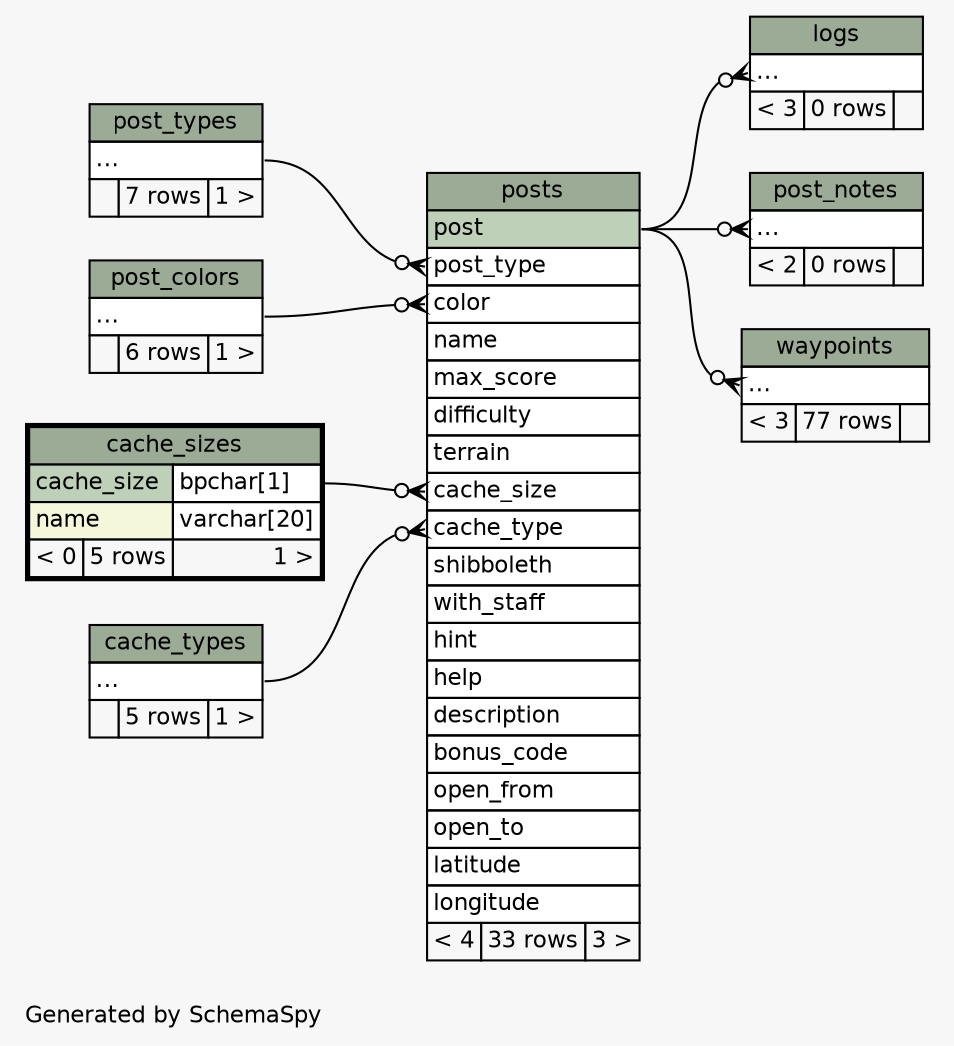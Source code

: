 // dot 2.40.1 on Linux 4.11.5-gentoo
// SchemaSpy rev 590
digraph "twoDegreesRelationshipsDiagram" {
  graph [
    rankdir="RL"
    bgcolor="#f7f7f7"
    label="\nGenerated by SchemaSpy"
    labeljust="l"
    nodesep="0.18"
    ranksep="0.46"
    fontname="Helvetica"
    fontsize="11"
  ];
  node [
    fontname="Helvetica"
    fontsize="11"
    shape="plaintext"
  ];
  edge [
    arrowsize="0.8"
  ];
  "logs":"elipses":w -> "posts":"post":e [arrowhead=none dir=back arrowtail=crowodot];
  "post_notes":"elipses":w -> "posts":"post":e [arrowhead=none dir=back arrowtail=crowodot];
  "posts":"cache_size":w -> "cache_sizes":"cache_size.type":e [arrowhead=none dir=back arrowtail=crowodot];
  "posts":"cache_type":w -> "cache_types":"elipses":e [arrowhead=none dir=back arrowtail=crowodot];
  "posts":"color":w -> "post_colors":"elipses":e [arrowhead=none dir=back arrowtail=crowodot];
  "posts":"post_type":w -> "post_types":"elipses":e [arrowhead=none dir=back arrowtail=crowodot];
  "waypoints":"elipses":w -> "posts":"post":e [arrowhead=none dir=back arrowtail=crowodot];
  "cache_sizes" [
    label=<
    <TABLE BORDER="2" CELLBORDER="1" CELLSPACING="0" BGCOLOR="#ffffff">
      <TR><TD COLSPAN="3" BGCOLOR="#9bab96" ALIGN="CENTER">cache_sizes</TD></TR>
      <TR><TD PORT="cache_size" COLSPAN="2" BGCOLOR="#bed1b8" ALIGN="LEFT">cache_size</TD><TD PORT="cache_size.type" ALIGN="LEFT">bpchar[1]</TD></TR>
      <TR><TD PORT="name" COLSPAN="2" BGCOLOR="#f4f7da" ALIGN="LEFT">name</TD><TD PORT="name.type" ALIGN="LEFT">varchar[20]</TD></TR>
      <TR><TD ALIGN="LEFT" BGCOLOR="#f7f7f7">&lt; 0</TD><TD ALIGN="RIGHT" BGCOLOR="#f7f7f7">5 rows</TD><TD ALIGN="RIGHT" BGCOLOR="#f7f7f7">1 &gt;</TD></TR>
    </TABLE>>
    URL="cache_sizes.html"
    tooltip="cache_sizes"
  ];
  "cache_types" [
    label=<
    <TABLE BORDER="0" CELLBORDER="1" CELLSPACING="0" BGCOLOR="#ffffff">
      <TR><TD COLSPAN="3" BGCOLOR="#9bab96" ALIGN="CENTER">cache_types</TD></TR>
      <TR><TD PORT="elipses" COLSPAN="3" ALIGN="LEFT">...</TD></TR>
      <TR><TD ALIGN="LEFT" BGCOLOR="#f7f7f7">  </TD><TD ALIGN="RIGHT" BGCOLOR="#f7f7f7">5 rows</TD><TD ALIGN="RIGHT" BGCOLOR="#f7f7f7">1 &gt;</TD></TR>
    </TABLE>>
    URL="cache_types.html"
    tooltip="cache_types"
  ];
  "logs" [
    label=<
    <TABLE BORDER="0" CELLBORDER="1" CELLSPACING="0" BGCOLOR="#ffffff">
      <TR><TD COLSPAN="3" BGCOLOR="#9bab96" ALIGN="CENTER">logs</TD></TR>
      <TR><TD PORT="elipses" COLSPAN="3" ALIGN="LEFT">...</TD></TR>
      <TR><TD ALIGN="LEFT" BGCOLOR="#f7f7f7">&lt; 3</TD><TD ALIGN="RIGHT" BGCOLOR="#f7f7f7">0 rows</TD><TD ALIGN="RIGHT" BGCOLOR="#f7f7f7">  </TD></TR>
    </TABLE>>
    URL="logs.html"
    tooltip="logs"
  ];
  "post_colors" [
    label=<
    <TABLE BORDER="0" CELLBORDER="1" CELLSPACING="0" BGCOLOR="#ffffff">
      <TR><TD COLSPAN="3" BGCOLOR="#9bab96" ALIGN="CENTER">post_colors</TD></TR>
      <TR><TD PORT="elipses" COLSPAN="3" ALIGN="LEFT">...</TD></TR>
      <TR><TD ALIGN="LEFT" BGCOLOR="#f7f7f7">  </TD><TD ALIGN="RIGHT" BGCOLOR="#f7f7f7">6 rows</TD><TD ALIGN="RIGHT" BGCOLOR="#f7f7f7">1 &gt;</TD></TR>
    </TABLE>>
    URL="post_colors.html"
    tooltip="post_colors"
  ];
  "post_notes" [
    label=<
    <TABLE BORDER="0" CELLBORDER="1" CELLSPACING="0" BGCOLOR="#ffffff">
      <TR><TD COLSPAN="3" BGCOLOR="#9bab96" ALIGN="CENTER">post_notes</TD></TR>
      <TR><TD PORT="elipses" COLSPAN="3" ALIGN="LEFT">...</TD></TR>
      <TR><TD ALIGN="LEFT" BGCOLOR="#f7f7f7">&lt; 2</TD><TD ALIGN="RIGHT" BGCOLOR="#f7f7f7">0 rows</TD><TD ALIGN="RIGHT" BGCOLOR="#f7f7f7">  </TD></TR>
    </TABLE>>
    URL="post_notes.html"
    tooltip="post_notes"
  ];
  "post_types" [
    label=<
    <TABLE BORDER="0" CELLBORDER="1" CELLSPACING="0" BGCOLOR="#ffffff">
      <TR><TD COLSPAN="3" BGCOLOR="#9bab96" ALIGN="CENTER">post_types</TD></TR>
      <TR><TD PORT="elipses" COLSPAN="3" ALIGN="LEFT">...</TD></TR>
      <TR><TD ALIGN="LEFT" BGCOLOR="#f7f7f7">  </TD><TD ALIGN="RIGHT" BGCOLOR="#f7f7f7">7 rows</TD><TD ALIGN="RIGHT" BGCOLOR="#f7f7f7">1 &gt;</TD></TR>
    </TABLE>>
    URL="post_types.html"
    tooltip="post_types"
  ];
  "posts" [
    label=<
    <TABLE BORDER="0" CELLBORDER="1" CELLSPACING="0" BGCOLOR="#ffffff">
      <TR><TD COLSPAN="3" BGCOLOR="#9bab96" ALIGN="CENTER">posts</TD></TR>
      <TR><TD PORT="post" COLSPAN="3" BGCOLOR="#bed1b8" ALIGN="LEFT">post</TD></TR>
      <TR><TD PORT="post_type" COLSPAN="3" ALIGN="LEFT">post_type</TD></TR>
      <TR><TD PORT="color" COLSPAN="3" ALIGN="LEFT">color</TD></TR>
      <TR><TD PORT="name" COLSPAN="3" ALIGN="LEFT">name</TD></TR>
      <TR><TD PORT="max_score" COLSPAN="3" ALIGN="LEFT">max_score</TD></TR>
      <TR><TD PORT="difficulty" COLSPAN="3" ALIGN="LEFT">difficulty</TD></TR>
      <TR><TD PORT="terrain" COLSPAN="3" ALIGN="LEFT">terrain</TD></TR>
      <TR><TD PORT="cache_size" COLSPAN="3" ALIGN="LEFT">cache_size</TD></TR>
      <TR><TD PORT="cache_type" COLSPAN="3" ALIGN="LEFT">cache_type</TD></TR>
      <TR><TD PORT="shibboleth" COLSPAN="3" ALIGN="LEFT">shibboleth</TD></TR>
      <TR><TD PORT="with_staff" COLSPAN="3" ALIGN="LEFT">with_staff</TD></TR>
      <TR><TD PORT="hint" COLSPAN="3" ALIGN="LEFT">hint</TD></TR>
      <TR><TD PORT="help" COLSPAN="3" ALIGN="LEFT">help</TD></TR>
      <TR><TD PORT="description" COLSPAN="3" ALIGN="LEFT">description</TD></TR>
      <TR><TD PORT="bonus_code" COLSPAN="3" ALIGN="LEFT">bonus_code</TD></TR>
      <TR><TD PORT="open_from" COLSPAN="3" ALIGN="LEFT">open_from</TD></TR>
      <TR><TD PORT="open_to" COLSPAN="3" ALIGN="LEFT">open_to</TD></TR>
      <TR><TD PORT="latitude" COLSPAN="3" ALIGN="LEFT">latitude</TD></TR>
      <TR><TD PORT="longitude" COLSPAN="3" ALIGN="LEFT">longitude</TD></TR>
      <TR><TD ALIGN="LEFT" BGCOLOR="#f7f7f7">&lt; 4</TD><TD ALIGN="RIGHT" BGCOLOR="#f7f7f7">33 rows</TD><TD ALIGN="RIGHT" BGCOLOR="#f7f7f7">3 &gt;</TD></TR>
    </TABLE>>
    URL="posts.html"
    tooltip="posts"
  ];
  "waypoints" [
    label=<
    <TABLE BORDER="0" CELLBORDER="1" CELLSPACING="0" BGCOLOR="#ffffff">
      <TR><TD COLSPAN="3" BGCOLOR="#9bab96" ALIGN="CENTER">waypoints</TD></TR>
      <TR><TD PORT="elipses" COLSPAN="3" ALIGN="LEFT">...</TD></TR>
      <TR><TD ALIGN="LEFT" BGCOLOR="#f7f7f7">&lt; 3</TD><TD ALIGN="RIGHT" BGCOLOR="#f7f7f7">77 rows</TD><TD ALIGN="RIGHT" BGCOLOR="#f7f7f7">  </TD></TR>
    </TABLE>>
    URL="waypoints.html"
    tooltip="waypoints"
  ];
}
